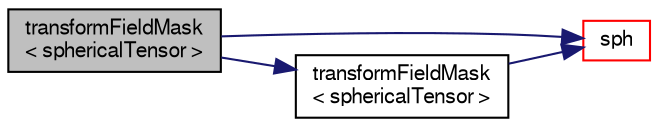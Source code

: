 digraph "transformFieldMask&lt; sphericalTensor &gt;"
{
  bgcolor="transparent";
  edge [fontname="FreeSans",fontsize="10",labelfontname="FreeSans",labelfontsize="10"];
  node [fontname="FreeSans",fontsize="10",shape=record];
  rankdir="LR";
  Node67800 [label="transformFieldMask\l\< sphericalTensor \>",height=0.2,width=0.4,color="black", fillcolor="grey75", style="filled", fontcolor="black"];
  Node67800 -> Node67801 [color="midnightblue",fontsize="10",style="solid",fontname="FreeSans"];
  Node67801 [label="sph",height=0.2,width=0.4,color="red",URL="$a21124.html#a4c231344f4746c48a3607f02e46a1a37",tooltip="Return the spherical part of a diagonal tensor. "];
  Node67800 -> Node67806 [color="midnightblue",fontsize="10",style="solid",fontname="FreeSans"];
  Node67806 [label="transformFieldMask\l\< sphericalTensor \>",height=0.2,width=0.4,color="black",URL="$a21124.html#a22519adee09e1eaa68b85d88d80df532"];
  Node67806 -> Node67801 [color="midnightblue",fontsize="10",style="solid",fontname="FreeSans"];
}
